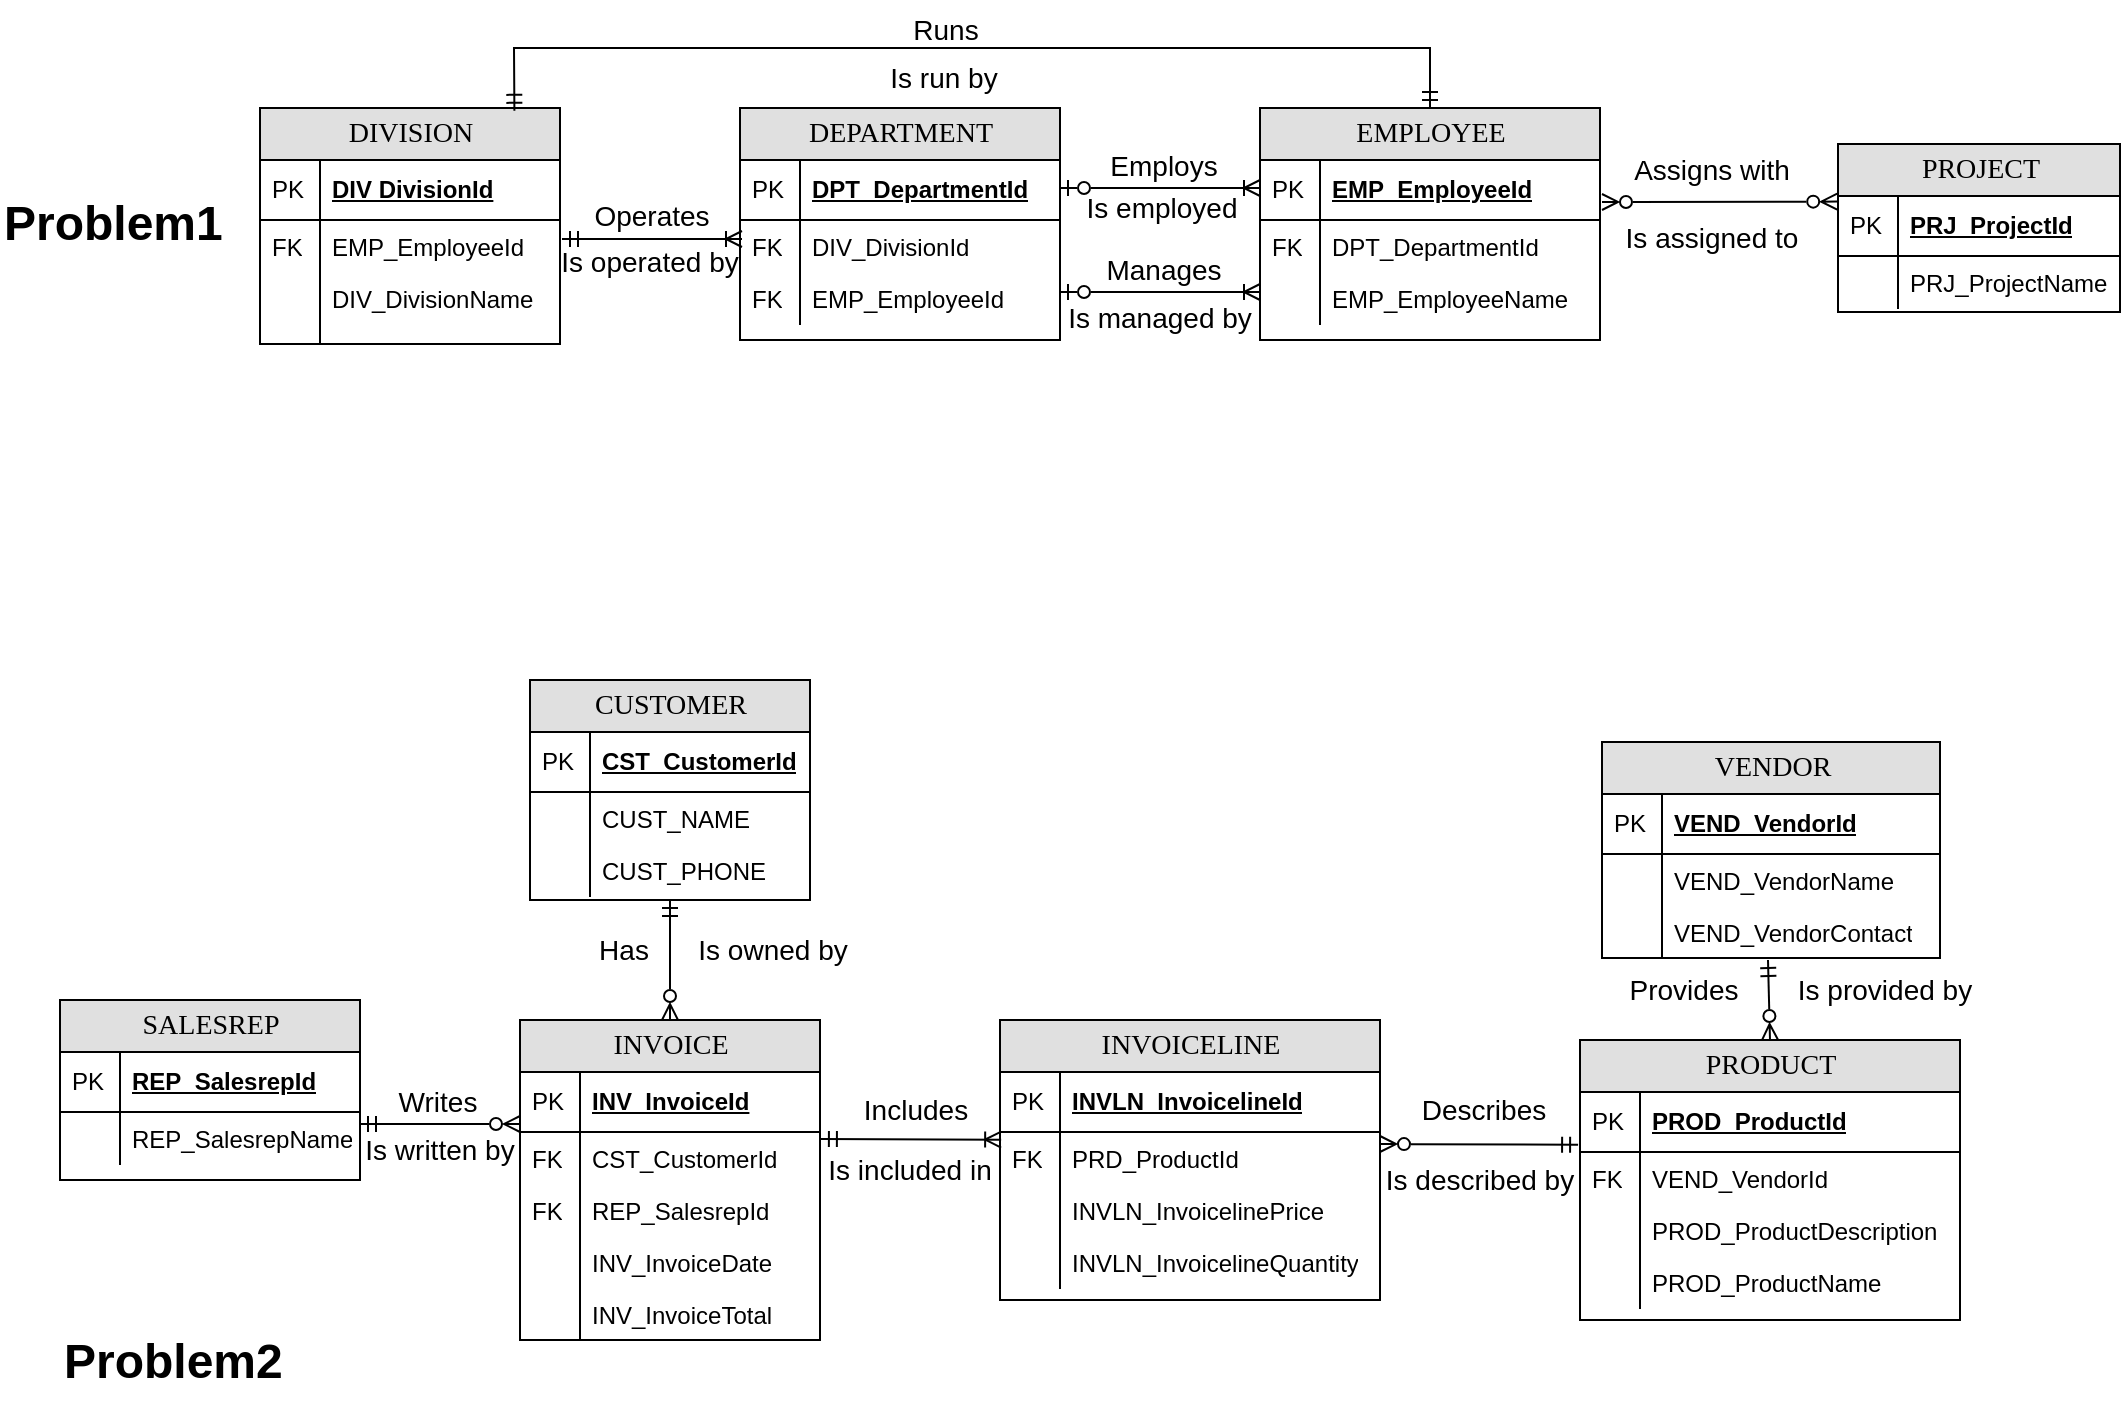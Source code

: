 <mxfile version="26.2.12">
  <diagram name="Page-1" id="e56a1550-8fbb-45ad-956c-1786394a9013">
    <mxGraphModel dx="1824" dy="1130" grid="1" gridSize="10" guides="1" tooltips="1" connect="1" arrows="1" fold="1" page="1" pageScale="1" pageWidth="1100" pageHeight="850" background="none" math="0" shadow="0">
      <root>
        <mxCell id="0" />
        <mxCell id="1" parent="0" />
        <mxCell id="2e49270ec7c68f3f-8" value="DEPARTMENT" style="swimlane;html=1;fontStyle=0;childLayout=stackLayout;horizontal=1;startSize=26;fillColor=#e0e0e0;horizontalStack=0;resizeParent=1;resizeLast=0;collapsible=1;marginBottom=0;swimlaneFillColor=#ffffff;align=center;rounded=0;shadow=0;comic=0;labelBackgroundColor=none;strokeWidth=1;fontFamily=Verdana;fontSize=14;swimlaneLine=1;" parent="1" vertex="1">
          <mxGeometry x="390" y="104" width="160" height="116" as="geometry" />
        </mxCell>
        <mxCell id="2e49270ec7c68f3f-9" value="DPT_DepartmentId" style="shape=partialRectangle;top=0;left=0;right=0;bottom=1;html=1;align=left;verticalAlign=middle;fillColor=none;spacingLeft=34;spacingRight=4;whiteSpace=wrap;overflow=hidden;rotatable=0;points=[[0,0.5],[1,0.5]];portConstraint=eastwest;dropTarget=0;fontStyle=5;" parent="2e49270ec7c68f3f-8" vertex="1">
          <mxGeometry y="26" width="160" height="30" as="geometry" />
        </mxCell>
        <mxCell id="2e49270ec7c68f3f-10" value="PK" style="shape=partialRectangle;top=0;left=0;bottom=0;html=1;fillColor=none;align=left;verticalAlign=middle;spacingLeft=4;spacingRight=4;whiteSpace=wrap;overflow=hidden;rotatable=0;points=[];portConstraint=eastwest;part=1;" parent="2e49270ec7c68f3f-9" vertex="1" connectable="0">
          <mxGeometry width="30" height="30" as="geometry" />
        </mxCell>
        <mxCell id="2e49270ec7c68f3f-11" value="DIV_DivisionId" style="shape=partialRectangle;top=0;left=0;right=0;bottom=0;html=1;align=left;verticalAlign=top;fillColor=none;spacingLeft=34;spacingRight=4;whiteSpace=wrap;overflow=hidden;rotatable=0;points=[[0,0.5],[1,0.5]];portConstraint=eastwest;dropTarget=0;" parent="2e49270ec7c68f3f-8" vertex="1">
          <mxGeometry y="56" width="160" height="26" as="geometry" />
        </mxCell>
        <mxCell id="2e49270ec7c68f3f-12" value="FK" style="shape=partialRectangle;top=0;left=0;bottom=0;html=1;fillColor=none;align=left;verticalAlign=top;spacingLeft=4;spacingRight=4;whiteSpace=wrap;overflow=hidden;rotatable=0;points=[];portConstraint=eastwest;part=1;" parent="2e49270ec7c68f3f-11" vertex="1" connectable="0">
          <mxGeometry width="30" height="26" as="geometry" />
        </mxCell>
        <mxCell id="2e49270ec7c68f3f-13" value="EMP_EmployeeId" style="shape=partialRectangle;top=0;left=0;right=0;bottom=0;html=1;align=left;verticalAlign=top;fillColor=none;spacingLeft=34;spacingRight=4;whiteSpace=wrap;overflow=hidden;rotatable=0;points=[[0,0.5],[1,0.5]];portConstraint=eastwest;dropTarget=0;" parent="2e49270ec7c68f3f-8" vertex="1">
          <mxGeometry y="82" width="160" height="26" as="geometry" />
        </mxCell>
        <mxCell id="2e49270ec7c68f3f-14" value="FK" style="shape=partialRectangle;top=0;left=0;bottom=0;html=1;fillColor=none;align=left;verticalAlign=top;spacingLeft=4;spacingRight=4;whiteSpace=wrap;overflow=hidden;rotatable=0;points=[];portConstraint=eastwest;part=1;" parent="2e49270ec7c68f3f-13" vertex="1" connectable="0">
          <mxGeometry width="30" height="26" as="geometry" />
        </mxCell>
        <mxCell id="lofEi2e8uMbY3Hfqrcsc-6" value="DIVISION" style="swimlane;html=1;fontStyle=0;childLayout=stackLayout;horizontal=1;startSize=26;fillColor=#e0e0e0;horizontalStack=0;resizeParent=1;resizeLast=0;collapsible=1;marginBottom=0;swimlaneFillColor=#ffffff;align=center;rounded=0;shadow=0;comic=0;labelBackgroundColor=none;strokeWidth=1;fontFamily=Verdana;fontSize=14;swimlaneLine=1;" vertex="1" parent="1">
          <mxGeometry x="150" y="104" width="150" height="118" as="geometry" />
        </mxCell>
        <mxCell id="lofEi2e8uMbY3Hfqrcsc-7" value="DIV DivisionId" style="shape=partialRectangle;top=0;left=0;right=0;bottom=1;html=1;align=left;verticalAlign=middle;fillColor=none;spacingLeft=34;spacingRight=4;whiteSpace=wrap;overflow=hidden;rotatable=0;points=[[0,0.5],[1,0.5]];portConstraint=eastwest;dropTarget=0;fontStyle=5;" vertex="1" parent="lofEi2e8uMbY3Hfqrcsc-6">
          <mxGeometry y="26" width="150" height="30" as="geometry" />
        </mxCell>
        <mxCell id="lofEi2e8uMbY3Hfqrcsc-8" value="PK" style="shape=partialRectangle;top=0;left=0;bottom=0;html=1;fillColor=none;align=left;verticalAlign=middle;spacingLeft=4;spacingRight=4;whiteSpace=wrap;overflow=hidden;rotatable=0;points=[];portConstraint=eastwest;part=1;" vertex="1" connectable="0" parent="lofEi2e8uMbY3Hfqrcsc-7">
          <mxGeometry width="30" height="30" as="geometry" />
        </mxCell>
        <mxCell id="lofEi2e8uMbY3Hfqrcsc-9" value="EMP_EmployeeId" style="shape=partialRectangle;top=0;left=0;right=0;bottom=0;html=1;align=left;verticalAlign=top;fillColor=none;spacingLeft=34;spacingRight=4;whiteSpace=wrap;overflow=hidden;rotatable=0;points=[[0,0.5],[1,0.5]];portConstraint=eastwest;dropTarget=0;" vertex="1" parent="lofEi2e8uMbY3Hfqrcsc-6">
          <mxGeometry y="56" width="150" height="26" as="geometry" />
        </mxCell>
        <mxCell id="lofEi2e8uMbY3Hfqrcsc-10" value="FK" style="shape=partialRectangle;top=0;left=0;bottom=0;html=1;fillColor=none;align=left;verticalAlign=top;spacingLeft=4;spacingRight=4;whiteSpace=wrap;overflow=hidden;rotatable=0;points=[];portConstraint=eastwest;part=1;" vertex="1" connectable="0" parent="lofEi2e8uMbY3Hfqrcsc-9">
          <mxGeometry width="30" height="26" as="geometry" />
        </mxCell>
        <mxCell id="lofEi2e8uMbY3Hfqrcsc-11" value="DIV_DivisionName" style="shape=partialRectangle;top=0;left=0;right=0;bottom=0;html=1;align=left;verticalAlign=top;fillColor=none;spacingLeft=34;spacingRight=4;whiteSpace=wrap;overflow=hidden;rotatable=0;points=[[0,0.5],[1,0.5]];portConstraint=eastwest;dropTarget=0;" vertex="1" parent="lofEi2e8uMbY3Hfqrcsc-6">
          <mxGeometry y="82" width="150" height="26" as="geometry" />
        </mxCell>
        <mxCell id="lofEi2e8uMbY3Hfqrcsc-12" value="" style="shape=partialRectangle;top=0;left=0;bottom=0;html=1;fillColor=none;align=left;verticalAlign=top;spacingLeft=4;spacingRight=4;whiteSpace=wrap;overflow=hidden;rotatable=0;points=[];portConstraint=eastwest;part=1;" vertex="1" connectable="0" parent="lofEi2e8uMbY3Hfqrcsc-11">
          <mxGeometry width="30" height="26" as="geometry" />
        </mxCell>
        <mxCell id="lofEi2e8uMbY3Hfqrcsc-15" value="" style="shape=partialRectangle;top=0;left=0;right=0;bottom=0;html=1;align=left;verticalAlign=top;fillColor=none;spacingLeft=34;spacingRight=4;whiteSpace=wrap;overflow=hidden;rotatable=0;points=[[0,0.5],[1,0.5]];portConstraint=eastwest;dropTarget=0;" vertex="1" parent="lofEi2e8uMbY3Hfqrcsc-6">
          <mxGeometry y="108" width="150" height="10" as="geometry" />
        </mxCell>
        <mxCell id="lofEi2e8uMbY3Hfqrcsc-16" value="" style="shape=partialRectangle;top=0;left=0;bottom=0;html=1;fillColor=none;align=left;verticalAlign=top;spacingLeft=4;spacingRight=4;whiteSpace=wrap;overflow=hidden;rotatable=0;points=[];portConstraint=eastwest;part=1;" vertex="1" connectable="0" parent="lofEi2e8uMbY3Hfqrcsc-15">
          <mxGeometry width="30" height="10" as="geometry" />
        </mxCell>
        <mxCell id="lofEi2e8uMbY3Hfqrcsc-17" value="" style="endArrow=ERoneToMany;startArrow=ERmandOne;html=1;rounded=0;exitX=1;exitY=0.5;exitDx=0;exitDy=0;startFill=0;endFill=0;" edge="1" parent="1">
          <mxGeometry width="50" height="50" relative="1" as="geometry">
            <mxPoint x="301" y="169.5" as="sourcePoint" />
            <mxPoint x="391" y="169.5" as="targetPoint" />
          </mxGeometry>
        </mxCell>
        <mxCell id="lofEi2e8uMbY3Hfqrcsc-18" value="Operates" style="text;html=1;align=center;verticalAlign=middle;whiteSpace=wrap;rounded=0;fontSize=14;" vertex="1" parent="1">
          <mxGeometry x="314" y="142.5" width="64" height="30" as="geometry" />
        </mxCell>
        <mxCell id="lofEi2e8uMbY3Hfqrcsc-19" value="EMPLOYEE" style="swimlane;html=1;fontStyle=0;childLayout=stackLayout;horizontal=1;startSize=26;fillColor=#e0e0e0;horizontalStack=0;resizeParent=1;resizeLast=0;collapsible=1;marginBottom=0;swimlaneFillColor=#ffffff;align=center;rounded=0;shadow=0;comic=0;labelBackgroundColor=none;strokeWidth=1;fontFamily=Verdana;fontSize=14;swimlaneLine=1;" vertex="1" parent="1">
          <mxGeometry x="650" y="104" width="170" height="116" as="geometry" />
        </mxCell>
        <mxCell id="lofEi2e8uMbY3Hfqrcsc-20" value="EMP_EmployeeId" style="shape=partialRectangle;top=0;left=0;right=0;bottom=1;html=1;align=left;verticalAlign=middle;fillColor=none;spacingLeft=34;spacingRight=4;whiteSpace=wrap;overflow=hidden;rotatable=0;points=[[0,0.5],[1,0.5]];portConstraint=eastwest;dropTarget=0;fontStyle=5;" vertex="1" parent="lofEi2e8uMbY3Hfqrcsc-19">
          <mxGeometry y="26" width="170" height="30" as="geometry" />
        </mxCell>
        <mxCell id="lofEi2e8uMbY3Hfqrcsc-21" value="PK" style="shape=partialRectangle;top=0;left=0;bottom=0;html=1;fillColor=none;align=left;verticalAlign=middle;spacingLeft=4;spacingRight=4;whiteSpace=wrap;overflow=hidden;rotatable=0;points=[];portConstraint=eastwest;part=1;" vertex="1" connectable="0" parent="lofEi2e8uMbY3Hfqrcsc-20">
          <mxGeometry width="30" height="30" as="geometry" />
        </mxCell>
        <mxCell id="lofEi2e8uMbY3Hfqrcsc-22" value="DPT_DepartmentId" style="shape=partialRectangle;top=0;left=0;right=0;bottom=0;html=1;align=left;verticalAlign=top;fillColor=none;spacingLeft=34;spacingRight=4;whiteSpace=wrap;overflow=hidden;rotatable=0;points=[[0,0.5],[1,0.5]];portConstraint=eastwest;dropTarget=0;" vertex="1" parent="lofEi2e8uMbY3Hfqrcsc-19">
          <mxGeometry y="56" width="170" height="26" as="geometry" />
        </mxCell>
        <mxCell id="lofEi2e8uMbY3Hfqrcsc-23" value="FK" style="shape=partialRectangle;top=0;left=0;bottom=0;html=1;fillColor=none;align=left;verticalAlign=top;spacingLeft=4;spacingRight=4;whiteSpace=wrap;overflow=hidden;rotatable=0;points=[];portConstraint=eastwest;part=1;" vertex="1" connectable="0" parent="lofEi2e8uMbY3Hfqrcsc-22">
          <mxGeometry width="30" height="26" as="geometry" />
        </mxCell>
        <mxCell id="lofEi2e8uMbY3Hfqrcsc-24" value="EMP_EmployeeName" style="shape=partialRectangle;top=0;left=0;right=0;bottom=0;html=1;align=left;verticalAlign=top;fillColor=none;spacingLeft=34;spacingRight=4;whiteSpace=wrap;overflow=hidden;rotatable=0;points=[[0,0.5],[1,0.5]];portConstraint=eastwest;dropTarget=0;" vertex="1" parent="lofEi2e8uMbY3Hfqrcsc-19">
          <mxGeometry y="82" width="170" height="26" as="geometry" />
        </mxCell>
        <mxCell id="lofEi2e8uMbY3Hfqrcsc-25" value="" style="shape=partialRectangle;top=0;left=0;bottom=0;html=1;fillColor=none;align=left;verticalAlign=top;spacingLeft=4;spacingRight=4;whiteSpace=wrap;overflow=hidden;rotatable=0;points=[];portConstraint=eastwest;part=1;" vertex="1" connectable="0" parent="lofEi2e8uMbY3Hfqrcsc-24">
          <mxGeometry width="30" height="26" as="geometry" />
        </mxCell>
        <mxCell id="lofEi2e8uMbY3Hfqrcsc-31" value="" style="endArrow=ERoneToMany;startArrow=ERzeroToOne;html=1;rounded=0;startFill=0;endFill=0;" edge="1" parent="1">
          <mxGeometry width="50" height="50" relative="1" as="geometry">
            <mxPoint x="550" y="144" as="sourcePoint" />
            <mxPoint x="650" y="144" as="targetPoint" />
          </mxGeometry>
        </mxCell>
        <mxCell id="lofEi2e8uMbY3Hfqrcsc-40" value="Employs" style="text;html=1;align=center;verticalAlign=middle;whiteSpace=wrap;rounded=0;fontSize=14;" vertex="1" parent="1">
          <mxGeometry x="570" y="118" width="64" height="30" as="geometry" />
        </mxCell>
        <mxCell id="lofEi2e8uMbY3Hfqrcsc-42" value="" style="endArrow=ERoneToMany;startArrow=ERzeroToOne;html=1;rounded=0;exitX=1;exitY=0.5;exitDx=0;exitDy=0;startFill=0;endFill=0;" edge="1" parent="1">
          <mxGeometry width="50" height="50" relative="1" as="geometry">
            <mxPoint x="550" y="196" as="sourcePoint" />
            <mxPoint x="650" y="196" as="targetPoint" />
          </mxGeometry>
        </mxCell>
        <mxCell id="lofEi2e8uMbY3Hfqrcsc-43" value="Manages" style="text;html=1;align=center;verticalAlign=middle;whiteSpace=wrap;rounded=0;fontSize=14;" vertex="1" parent="1">
          <mxGeometry x="570" y="170" width="64" height="30" as="geometry" />
        </mxCell>
        <mxCell id="lofEi2e8uMbY3Hfqrcsc-44" value="" style="endArrow=ERmandOne;startArrow=ERmandOne;html=1;rounded=0;startFill=0;endFill=0;entryX=0.5;entryY=0;entryDx=0;entryDy=0;exitX=0.848;exitY=0.012;exitDx=0;exitDy=0;exitPerimeter=0;" edge="1" parent="1" source="lofEi2e8uMbY3Hfqrcsc-6" target="lofEi2e8uMbY3Hfqrcsc-19">
          <mxGeometry width="50" height="50" relative="1" as="geometry">
            <mxPoint x="299" y="22" as="sourcePoint" />
            <mxPoint x="720" y="20" as="targetPoint" />
            <Array as="points">
              <mxPoint x="277" y="74" />
              <mxPoint x="735" y="74" />
            </Array>
          </mxGeometry>
        </mxCell>
        <mxCell id="lofEi2e8uMbY3Hfqrcsc-45" value="Runs" style="text;html=1;align=center;verticalAlign=middle;whiteSpace=wrap;rounded=0;fontSize=14;" vertex="1" parent="1">
          <mxGeometry x="461" y="50" width="64" height="30" as="geometry" />
        </mxCell>
        <mxCell id="lofEi2e8uMbY3Hfqrcsc-62" value="" style="endArrow=ERzeroToMany;startArrow=ERzeroToMany;html=1;rounded=0;startFill=0;endFill=0;entryX=1;entryY=0.5;entryDx=0;entryDy=0;exitX=-0.02;exitY=0.827;exitDx=0;exitDy=0;exitPerimeter=0;" edge="1" parent="1">
          <mxGeometry width="50" height="50" relative="1" as="geometry">
            <mxPoint x="938.6" y="150.81" as="sourcePoint" />
            <mxPoint x="821" y="151" as="targetPoint" />
          </mxGeometry>
        </mxCell>
        <mxCell id="lofEi2e8uMbY3Hfqrcsc-63" value="Is assigned to" style="text;html=1;align=center;verticalAlign=middle;whiteSpace=wrap;rounded=0;fontSize=14;" vertex="1" parent="1">
          <mxGeometry x="821" y="154" width="110" height="30" as="geometry" />
        </mxCell>
        <mxCell id="lofEi2e8uMbY3Hfqrcsc-64" value="PROJECT" style="swimlane;html=1;fontStyle=0;childLayout=stackLayout;horizontal=1;startSize=26;fillColor=#e0e0e0;horizontalStack=0;resizeParent=1;resizeLast=0;collapsible=1;marginBottom=0;swimlaneFillColor=#ffffff;align=center;rounded=0;shadow=0;comic=0;labelBackgroundColor=none;strokeWidth=1;fontFamily=Verdana;fontSize=14;swimlaneLine=1;" vertex="1" parent="1">
          <mxGeometry x="939" y="122" width="141" height="84" as="geometry" />
        </mxCell>
        <mxCell id="lofEi2e8uMbY3Hfqrcsc-65" value="PRJ_ProjectId" style="shape=partialRectangle;top=0;left=0;right=0;bottom=1;html=1;align=left;verticalAlign=middle;fillColor=none;spacingLeft=34;spacingRight=4;whiteSpace=wrap;overflow=hidden;rotatable=0;points=[[0,0.5],[1,0.5]];portConstraint=eastwest;dropTarget=0;fontStyle=5;" vertex="1" parent="lofEi2e8uMbY3Hfqrcsc-64">
          <mxGeometry y="26" width="141" height="30" as="geometry" />
        </mxCell>
        <mxCell id="lofEi2e8uMbY3Hfqrcsc-66" value="PK" style="shape=partialRectangle;top=0;left=0;bottom=0;html=1;fillColor=none;align=left;verticalAlign=middle;spacingLeft=4;spacingRight=4;whiteSpace=wrap;overflow=hidden;rotatable=0;points=[];portConstraint=eastwest;part=1;" vertex="1" connectable="0" parent="lofEi2e8uMbY3Hfqrcsc-65">
          <mxGeometry width="30" height="30" as="geometry" />
        </mxCell>
        <mxCell id="lofEi2e8uMbY3Hfqrcsc-67" value="PRJ_ProjectName" style="shape=partialRectangle;top=0;left=0;right=0;bottom=0;html=1;align=left;verticalAlign=top;fillColor=none;spacingLeft=34;spacingRight=4;whiteSpace=wrap;overflow=hidden;rotatable=0;points=[[0,0.5],[1,0.5]];portConstraint=eastwest;dropTarget=0;" vertex="1" parent="lofEi2e8uMbY3Hfqrcsc-64">
          <mxGeometry y="56" width="141" height="26" as="geometry" />
        </mxCell>
        <mxCell id="lofEi2e8uMbY3Hfqrcsc-68" value="" style="shape=partialRectangle;top=0;left=0;bottom=0;html=1;fillColor=none;align=left;verticalAlign=top;spacingLeft=4;spacingRight=4;whiteSpace=wrap;overflow=hidden;rotatable=0;points=[];portConstraint=eastwest;part=1;" vertex="1" connectable="0" parent="lofEi2e8uMbY3Hfqrcsc-67">
          <mxGeometry width="30" height="26" as="geometry" />
        </mxCell>
        <mxCell id="lofEi2e8uMbY3Hfqrcsc-75" value="&lt;h1 style=&quot;margin-top: 0px;&quot;&gt;Problem1&lt;/h1&gt;" style="text;html=1;whiteSpace=wrap;overflow=hidden;rounded=0;" vertex="1" parent="1">
          <mxGeometry x="20" y="141" width="130" height="42" as="geometry" />
        </mxCell>
        <mxCell id="lofEi2e8uMbY3Hfqrcsc-76" value="INVOICE" style="swimlane;html=1;fontStyle=0;childLayout=stackLayout;horizontal=1;startSize=26;fillColor=#e0e0e0;horizontalStack=0;resizeParent=1;resizeLast=0;collapsible=1;marginBottom=0;swimlaneFillColor=#ffffff;align=center;rounded=0;shadow=0;comic=0;labelBackgroundColor=none;strokeWidth=1;fontFamily=Verdana;fontSize=14;swimlaneLine=1;" vertex="1" parent="1">
          <mxGeometry x="280" y="560" width="150" height="160" as="geometry" />
        </mxCell>
        <mxCell id="lofEi2e8uMbY3Hfqrcsc-77" value="INV_InvoiceId" style="shape=partialRectangle;top=0;left=0;right=0;bottom=1;html=1;align=left;verticalAlign=middle;fillColor=none;spacingLeft=34;spacingRight=4;whiteSpace=wrap;overflow=hidden;rotatable=0;points=[[0,0.5],[1,0.5]];portConstraint=eastwest;dropTarget=0;fontStyle=5;" vertex="1" parent="lofEi2e8uMbY3Hfqrcsc-76">
          <mxGeometry y="26" width="150" height="30" as="geometry" />
        </mxCell>
        <mxCell id="lofEi2e8uMbY3Hfqrcsc-78" value="PK" style="shape=partialRectangle;top=0;left=0;bottom=0;html=1;fillColor=none;align=left;verticalAlign=middle;spacingLeft=4;spacingRight=4;whiteSpace=wrap;overflow=hidden;rotatable=0;points=[];portConstraint=eastwest;part=1;" vertex="1" connectable="0" parent="lofEi2e8uMbY3Hfqrcsc-77">
          <mxGeometry width="30" height="30" as="geometry" />
        </mxCell>
        <mxCell id="lofEi2e8uMbY3Hfqrcsc-79" value="CST_CustomerId" style="shape=partialRectangle;top=0;left=0;right=0;bottom=0;html=1;align=left;verticalAlign=top;fillColor=none;spacingLeft=34;spacingRight=4;whiteSpace=wrap;overflow=hidden;rotatable=0;points=[[0,0.5],[1,0.5]];portConstraint=eastwest;dropTarget=0;" vertex="1" parent="lofEi2e8uMbY3Hfqrcsc-76">
          <mxGeometry y="56" width="150" height="26" as="geometry" />
        </mxCell>
        <mxCell id="lofEi2e8uMbY3Hfqrcsc-80" value="FK" style="shape=partialRectangle;top=0;left=0;bottom=0;html=1;fillColor=none;align=left;verticalAlign=top;spacingLeft=4;spacingRight=4;whiteSpace=wrap;overflow=hidden;rotatable=0;points=[];portConstraint=eastwest;part=1;" vertex="1" connectable="0" parent="lofEi2e8uMbY3Hfqrcsc-79">
          <mxGeometry width="30" height="26" as="geometry" />
        </mxCell>
        <mxCell id="lofEi2e8uMbY3Hfqrcsc-81" value="REP_SalesrepId" style="shape=partialRectangle;top=0;left=0;right=0;bottom=0;html=1;align=left;verticalAlign=top;fillColor=none;spacingLeft=34;spacingRight=4;whiteSpace=wrap;overflow=hidden;rotatable=0;points=[[0,0.5],[1,0.5]];portConstraint=eastwest;dropTarget=0;" vertex="1" parent="lofEi2e8uMbY3Hfqrcsc-76">
          <mxGeometry y="82" width="150" height="26" as="geometry" />
        </mxCell>
        <mxCell id="lofEi2e8uMbY3Hfqrcsc-82" value="FK" style="shape=partialRectangle;top=0;left=0;bottom=0;html=1;fillColor=none;align=left;verticalAlign=top;spacingLeft=4;spacingRight=4;whiteSpace=wrap;overflow=hidden;rotatable=0;points=[];portConstraint=eastwest;part=1;" vertex="1" connectable="0" parent="lofEi2e8uMbY3Hfqrcsc-81">
          <mxGeometry width="30" height="26" as="geometry" />
        </mxCell>
        <mxCell id="lofEi2e8uMbY3Hfqrcsc-83" value="INV_InvoiceDate" style="shape=partialRectangle;top=0;left=0;right=0;bottom=0;html=1;align=left;verticalAlign=top;fillColor=none;spacingLeft=34;spacingRight=4;whiteSpace=wrap;overflow=hidden;rotatable=0;points=[[0,0.5],[1,0.5]];portConstraint=eastwest;dropTarget=0;" vertex="1" parent="lofEi2e8uMbY3Hfqrcsc-76">
          <mxGeometry y="108" width="150" height="26" as="geometry" />
        </mxCell>
        <mxCell id="lofEi2e8uMbY3Hfqrcsc-84" value="" style="shape=partialRectangle;top=0;left=0;bottom=0;html=1;fillColor=none;align=left;verticalAlign=top;spacingLeft=4;spacingRight=4;whiteSpace=wrap;overflow=hidden;rotatable=0;points=[];portConstraint=eastwest;part=1;" vertex="1" connectable="0" parent="lofEi2e8uMbY3Hfqrcsc-83">
          <mxGeometry width="30" height="26" as="geometry" />
        </mxCell>
        <mxCell id="lofEi2e8uMbY3Hfqrcsc-85" value="INV_InvoiceTotal" style="shape=partialRectangle;top=0;left=0;right=0;bottom=0;html=1;align=left;verticalAlign=top;fillColor=none;spacingLeft=34;spacingRight=4;whiteSpace=wrap;overflow=hidden;rotatable=0;points=[[0,0.5],[1,0.5]];portConstraint=eastwest;dropTarget=0;" vertex="1" parent="lofEi2e8uMbY3Hfqrcsc-76">
          <mxGeometry y="134" width="150" height="26" as="geometry" />
        </mxCell>
        <mxCell id="lofEi2e8uMbY3Hfqrcsc-86" value="" style="shape=partialRectangle;top=0;left=0;bottom=0;html=1;fillColor=none;align=left;verticalAlign=top;spacingLeft=4;spacingRight=4;whiteSpace=wrap;overflow=hidden;rotatable=0;points=[];portConstraint=eastwest;part=1;" vertex="1" connectable="0" parent="lofEi2e8uMbY3Hfqrcsc-85">
          <mxGeometry width="30" height="26" as="geometry" />
        </mxCell>
        <mxCell id="lofEi2e8uMbY3Hfqrcsc-90" value="" style="endArrow=ERzeroToMany;startArrow=ERmandOne;html=1;rounded=0;exitX=1;exitY=0.5;exitDx=0;exitDy=0;startFill=0;endFill=0;" edge="1" parent="1">
          <mxGeometry width="50" height="50" relative="1" as="geometry">
            <mxPoint x="200" y="612" as="sourcePoint" />
            <mxPoint x="280" y="612" as="targetPoint" />
          </mxGeometry>
        </mxCell>
        <mxCell id="lofEi2e8uMbY3Hfqrcsc-91" value="Writes" style="text;html=1;align=center;verticalAlign=middle;whiteSpace=wrap;rounded=0;fontSize=14;" vertex="1" parent="1">
          <mxGeometry x="207" y="586" width="64" height="30" as="geometry" />
        </mxCell>
        <mxCell id="lofEi2e8uMbY3Hfqrcsc-92" value="SALESREP" style="swimlane;html=1;fontStyle=0;childLayout=stackLayout;horizontal=1;startSize=26;fillColor=#e0e0e0;horizontalStack=0;resizeParent=1;resizeLast=0;collapsible=1;marginBottom=0;swimlaneFillColor=#ffffff;align=center;rounded=0;shadow=0;comic=0;labelBackgroundColor=none;strokeWidth=1;fontFamily=Verdana;fontSize=14;swimlaneLine=1;" vertex="1" parent="1">
          <mxGeometry x="50" y="550" width="150" height="90" as="geometry" />
        </mxCell>
        <mxCell id="lofEi2e8uMbY3Hfqrcsc-93" value="REP_SalesrepId" style="shape=partialRectangle;top=0;left=0;right=0;bottom=1;html=1;align=left;verticalAlign=middle;fillColor=none;spacingLeft=34;spacingRight=4;whiteSpace=wrap;overflow=hidden;rotatable=0;points=[[0,0.5],[1,0.5]];portConstraint=eastwest;dropTarget=0;fontStyle=5;" vertex="1" parent="lofEi2e8uMbY3Hfqrcsc-92">
          <mxGeometry y="26" width="150" height="30" as="geometry" />
        </mxCell>
        <mxCell id="lofEi2e8uMbY3Hfqrcsc-94" value="PK" style="shape=partialRectangle;top=0;left=0;bottom=0;html=1;fillColor=none;align=left;verticalAlign=middle;spacingLeft=4;spacingRight=4;whiteSpace=wrap;overflow=hidden;rotatable=0;points=[];portConstraint=eastwest;part=1;" vertex="1" connectable="0" parent="lofEi2e8uMbY3Hfqrcsc-93">
          <mxGeometry width="30" height="30" as="geometry" />
        </mxCell>
        <mxCell id="lofEi2e8uMbY3Hfqrcsc-95" value="REP_SalesrepName" style="shape=partialRectangle;top=0;left=0;right=0;bottom=0;html=1;align=left;verticalAlign=top;fillColor=none;spacingLeft=34;spacingRight=4;whiteSpace=wrap;overflow=hidden;rotatable=0;points=[[0,0.5],[1,0.5]];portConstraint=eastwest;dropTarget=0;" vertex="1" parent="lofEi2e8uMbY3Hfqrcsc-92">
          <mxGeometry y="56" width="150" height="26" as="geometry" />
        </mxCell>
        <mxCell id="lofEi2e8uMbY3Hfqrcsc-96" value="" style="shape=partialRectangle;top=0;left=0;bottom=0;html=1;fillColor=none;align=left;verticalAlign=top;spacingLeft=4;spacingRight=4;whiteSpace=wrap;overflow=hidden;rotatable=0;points=[];portConstraint=eastwest;part=1;" vertex="1" connectable="0" parent="lofEi2e8uMbY3Hfqrcsc-95">
          <mxGeometry width="30" height="26" as="geometry" />
        </mxCell>
        <mxCell id="lofEi2e8uMbY3Hfqrcsc-105" value="INVOICELINE" style="swimlane;html=1;fontStyle=0;childLayout=stackLayout;horizontal=1;startSize=26;fillColor=#e0e0e0;horizontalStack=0;resizeParent=1;resizeLast=0;collapsible=1;marginBottom=0;swimlaneFillColor=#ffffff;align=center;rounded=0;shadow=0;comic=0;labelBackgroundColor=none;strokeWidth=1;fontFamily=Verdana;fontSize=14;swimlaneLine=1;" vertex="1" parent="1">
          <mxGeometry x="520" y="560" width="190" height="140" as="geometry" />
        </mxCell>
        <mxCell id="lofEi2e8uMbY3Hfqrcsc-106" value="INVLN_InvoicelineId" style="shape=partialRectangle;top=0;left=0;right=0;bottom=1;html=1;align=left;verticalAlign=middle;fillColor=none;spacingLeft=34;spacingRight=4;whiteSpace=wrap;overflow=hidden;rotatable=0;points=[[0,0.5],[1,0.5]];portConstraint=eastwest;dropTarget=0;fontStyle=5;" vertex="1" parent="lofEi2e8uMbY3Hfqrcsc-105">
          <mxGeometry y="26" width="190" height="30" as="geometry" />
        </mxCell>
        <mxCell id="lofEi2e8uMbY3Hfqrcsc-107" value="PK" style="shape=partialRectangle;top=0;left=0;bottom=0;html=1;fillColor=none;align=left;verticalAlign=middle;spacingLeft=4;spacingRight=4;whiteSpace=wrap;overflow=hidden;rotatable=0;points=[];portConstraint=eastwest;part=1;" vertex="1" connectable="0" parent="lofEi2e8uMbY3Hfqrcsc-106">
          <mxGeometry width="30" height="30" as="geometry" />
        </mxCell>
        <mxCell id="lofEi2e8uMbY3Hfqrcsc-108" value="PRD_ProductId" style="shape=partialRectangle;top=0;left=0;right=0;bottom=0;html=1;align=left;verticalAlign=top;fillColor=none;spacingLeft=34;spacingRight=4;whiteSpace=wrap;overflow=hidden;rotatable=0;points=[[0,0.5],[1,0.5]];portConstraint=eastwest;dropTarget=0;" vertex="1" parent="lofEi2e8uMbY3Hfqrcsc-105">
          <mxGeometry y="56" width="190" height="26" as="geometry" />
        </mxCell>
        <mxCell id="lofEi2e8uMbY3Hfqrcsc-109" value="FK" style="shape=partialRectangle;top=0;left=0;bottom=0;html=1;fillColor=none;align=left;verticalAlign=top;spacingLeft=4;spacingRight=4;whiteSpace=wrap;overflow=hidden;rotatable=0;points=[];portConstraint=eastwest;part=1;" vertex="1" connectable="0" parent="lofEi2e8uMbY3Hfqrcsc-108">
          <mxGeometry width="30" height="26" as="geometry" />
        </mxCell>
        <mxCell id="lofEi2e8uMbY3Hfqrcsc-110" value="INVLN_InvoicelinePrice" style="shape=partialRectangle;top=0;left=0;right=0;bottom=0;html=1;align=left;verticalAlign=top;fillColor=none;spacingLeft=34;spacingRight=4;whiteSpace=wrap;overflow=hidden;rotatable=0;points=[[0,0.5],[1,0.5]];portConstraint=eastwest;dropTarget=0;" vertex="1" parent="lofEi2e8uMbY3Hfqrcsc-105">
          <mxGeometry y="82" width="190" height="26" as="geometry" />
        </mxCell>
        <mxCell id="lofEi2e8uMbY3Hfqrcsc-111" value="" style="shape=partialRectangle;top=0;left=0;bottom=0;html=1;fillColor=none;align=left;verticalAlign=top;spacingLeft=4;spacingRight=4;whiteSpace=wrap;overflow=hidden;rotatable=0;points=[];portConstraint=eastwest;part=1;" vertex="1" connectable="0" parent="lofEi2e8uMbY3Hfqrcsc-110">
          <mxGeometry width="30" height="26" as="geometry" />
        </mxCell>
        <mxCell id="lofEi2e8uMbY3Hfqrcsc-112" value="INVLN_InvoicelineQuantity" style="shape=partialRectangle;top=0;left=0;right=0;bottom=0;html=1;align=left;verticalAlign=top;fillColor=none;spacingLeft=34;spacingRight=4;whiteSpace=wrap;overflow=hidden;rotatable=0;points=[[0,0.5],[1,0.5]];portConstraint=eastwest;dropTarget=0;" vertex="1" parent="lofEi2e8uMbY3Hfqrcsc-105">
          <mxGeometry y="108" width="190" height="26" as="geometry" />
        </mxCell>
        <mxCell id="lofEi2e8uMbY3Hfqrcsc-113" value="" style="shape=partialRectangle;top=0;left=0;bottom=0;html=1;fillColor=none;align=left;verticalAlign=top;spacingLeft=4;spacingRight=4;whiteSpace=wrap;overflow=hidden;rotatable=0;points=[];portConstraint=eastwest;part=1;" vertex="1" connectable="0" parent="lofEi2e8uMbY3Hfqrcsc-112">
          <mxGeometry width="30" height="26" as="geometry" />
        </mxCell>
        <mxCell id="lofEi2e8uMbY3Hfqrcsc-118" value="" style="endArrow=ERoneToMany;startArrow=ERmandOne;html=1;rounded=0;exitX=1.003;exitY=0.135;exitDx=0;exitDy=0;startFill=0;endFill=0;entryX=0.003;entryY=0.147;entryDx=0;entryDy=0;entryPerimeter=0;exitPerimeter=0;" edge="1" parent="1" source="lofEi2e8uMbY3Hfqrcsc-79" target="lofEi2e8uMbY3Hfqrcsc-108">
          <mxGeometry width="50" height="50" relative="1" as="geometry">
            <mxPoint x="430" y="612" as="sourcePoint" />
            <mxPoint x="500" y="612" as="targetPoint" />
          </mxGeometry>
        </mxCell>
        <mxCell id="lofEi2e8uMbY3Hfqrcsc-119" value="Includes" style="text;html=1;align=center;verticalAlign=middle;whiteSpace=wrap;rounded=0;fontSize=14;" vertex="1" parent="1">
          <mxGeometry x="446" y="590" width="64" height="30" as="geometry" />
        </mxCell>
        <mxCell id="lofEi2e8uMbY3Hfqrcsc-121" value="PRODUCT" style="swimlane;html=1;fontStyle=0;childLayout=stackLayout;horizontal=1;startSize=26;fillColor=#e0e0e0;horizontalStack=0;resizeParent=1;resizeLast=0;collapsible=1;marginBottom=0;swimlaneFillColor=#ffffff;align=center;rounded=0;shadow=0;comic=0;labelBackgroundColor=none;strokeWidth=1;fontFamily=Verdana;fontSize=14;swimlaneLine=1;" vertex="1" parent="1">
          <mxGeometry x="810" y="570" width="190" height="140" as="geometry" />
        </mxCell>
        <mxCell id="lofEi2e8uMbY3Hfqrcsc-122" value="PROD_ProductId" style="shape=partialRectangle;top=0;left=0;right=0;bottom=1;html=1;align=left;verticalAlign=middle;fillColor=none;spacingLeft=34;spacingRight=4;whiteSpace=wrap;overflow=hidden;rotatable=0;points=[[0,0.5],[1,0.5]];portConstraint=eastwest;dropTarget=0;fontStyle=5;" vertex="1" parent="lofEi2e8uMbY3Hfqrcsc-121">
          <mxGeometry y="26" width="190" height="30" as="geometry" />
        </mxCell>
        <mxCell id="lofEi2e8uMbY3Hfqrcsc-123" value="PK" style="shape=partialRectangle;top=0;left=0;bottom=0;html=1;fillColor=none;align=left;verticalAlign=middle;spacingLeft=4;spacingRight=4;whiteSpace=wrap;overflow=hidden;rotatable=0;points=[];portConstraint=eastwest;part=1;" vertex="1" connectable="0" parent="lofEi2e8uMbY3Hfqrcsc-122">
          <mxGeometry width="30" height="30" as="geometry" />
        </mxCell>
        <mxCell id="lofEi2e8uMbY3Hfqrcsc-124" value="VEND_VendorId" style="shape=partialRectangle;top=0;left=0;right=0;bottom=0;html=1;align=left;verticalAlign=top;fillColor=none;spacingLeft=34;spacingRight=4;whiteSpace=wrap;overflow=hidden;rotatable=0;points=[[0,0.5],[1,0.5]];portConstraint=eastwest;dropTarget=0;" vertex="1" parent="lofEi2e8uMbY3Hfqrcsc-121">
          <mxGeometry y="56" width="190" height="26" as="geometry" />
        </mxCell>
        <mxCell id="lofEi2e8uMbY3Hfqrcsc-125" value="FK" style="shape=partialRectangle;top=0;left=0;bottom=0;html=1;fillColor=none;align=left;verticalAlign=top;spacingLeft=4;spacingRight=4;whiteSpace=wrap;overflow=hidden;rotatable=0;points=[];portConstraint=eastwest;part=1;" vertex="1" connectable="0" parent="lofEi2e8uMbY3Hfqrcsc-124">
          <mxGeometry width="30" height="26" as="geometry" />
        </mxCell>
        <mxCell id="lofEi2e8uMbY3Hfqrcsc-126" value="PROD_ProductDescription" style="shape=partialRectangle;top=0;left=0;right=0;bottom=0;html=1;align=left;verticalAlign=top;fillColor=none;spacingLeft=34;spacingRight=4;whiteSpace=wrap;overflow=hidden;rotatable=0;points=[[0,0.5],[1,0.5]];portConstraint=eastwest;dropTarget=0;" vertex="1" parent="lofEi2e8uMbY3Hfqrcsc-121">
          <mxGeometry y="82" width="190" height="26" as="geometry" />
        </mxCell>
        <mxCell id="lofEi2e8uMbY3Hfqrcsc-127" value="" style="shape=partialRectangle;top=0;left=0;bottom=0;html=1;fillColor=none;align=left;verticalAlign=top;spacingLeft=4;spacingRight=4;whiteSpace=wrap;overflow=hidden;rotatable=0;points=[];portConstraint=eastwest;part=1;" vertex="1" connectable="0" parent="lofEi2e8uMbY3Hfqrcsc-126">
          <mxGeometry width="30" height="26" as="geometry" />
        </mxCell>
        <mxCell id="lofEi2e8uMbY3Hfqrcsc-128" value="PROD_ProductName" style="shape=partialRectangle;top=0;left=0;right=0;bottom=0;html=1;align=left;verticalAlign=top;fillColor=none;spacingLeft=34;spacingRight=4;whiteSpace=wrap;overflow=hidden;rotatable=0;points=[[0,0.5],[1,0.5]];portConstraint=eastwest;dropTarget=0;" vertex="1" parent="lofEi2e8uMbY3Hfqrcsc-121">
          <mxGeometry y="108" width="190" height="26" as="geometry" />
        </mxCell>
        <mxCell id="lofEi2e8uMbY3Hfqrcsc-129" value="" style="shape=partialRectangle;top=0;left=0;bottom=0;html=1;fillColor=none;align=left;verticalAlign=top;spacingLeft=4;spacingRight=4;whiteSpace=wrap;overflow=hidden;rotatable=0;points=[];portConstraint=eastwest;part=1;" vertex="1" connectable="0" parent="lofEi2e8uMbY3Hfqrcsc-128">
          <mxGeometry width="30" height="26" as="geometry" />
        </mxCell>
        <mxCell id="lofEi2e8uMbY3Hfqrcsc-132" value="" style="endArrow=ERmandOne;startArrow=ERzeroToMany;html=1;rounded=0;startFill=0;endFill=0;entryX=-0.005;entryY=0.88;entryDx=0;entryDy=0;entryPerimeter=0;" edge="1" parent="1" target="lofEi2e8uMbY3Hfqrcsc-122">
          <mxGeometry width="50" height="50" relative="1" as="geometry">
            <mxPoint x="710" y="622" as="sourcePoint" />
            <mxPoint x="791" y="622" as="targetPoint" />
          </mxGeometry>
        </mxCell>
        <mxCell id="lofEi2e8uMbY3Hfqrcsc-133" value="Describes" style="text;html=1;align=center;verticalAlign=middle;whiteSpace=wrap;rounded=0;fontSize=14;" vertex="1" parent="1">
          <mxGeometry x="730" y="590" width="64" height="30" as="geometry" />
        </mxCell>
        <mxCell id="lofEi2e8uMbY3Hfqrcsc-134" value="VENDOR" style="swimlane;html=1;fontStyle=0;childLayout=stackLayout;horizontal=1;startSize=26;fillColor=#e0e0e0;horizontalStack=0;resizeParent=1;resizeLast=0;collapsible=1;marginBottom=0;swimlaneFillColor=#ffffff;align=center;rounded=0;shadow=0;comic=0;labelBackgroundColor=none;strokeWidth=1;fontFamily=Verdana;fontSize=14;swimlaneLine=1;" vertex="1" parent="1">
          <mxGeometry x="821" y="421" width="169" height="108" as="geometry" />
        </mxCell>
        <mxCell id="lofEi2e8uMbY3Hfqrcsc-135" value="VEND_VendorId" style="shape=partialRectangle;top=0;left=0;right=0;bottom=1;html=1;align=left;verticalAlign=middle;fillColor=none;spacingLeft=34;spacingRight=4;whiteSpace=wrap;overflow=hidden;rotatable=0;points=[[0,0.5],[1,0.5]];portConstraint=eastwest;dropTarget=0;fontStyle=5;" vertex="1" parent="lofEi2e8uMbY3Hfqrcsc-134">
          <mxGeometry y="26" width="169" height="30" as="geometry" />
        </mxCell>
        <mxCell id="lofEi2e8uMbY3Hfqrcsc-136" value="PK" style="shape=partialRectangle;top=0;left=0;bottom=0;html=1;fillColor=none;align=left;verticalAlign=middle;spacingLeft=4;spacingRight=4;whiteSpace=wrap;overflow=hidden;rotatable=0;points=[];portConstraint=eastwest;part=1;" vertex="1" connectable="0" parent="lofEi2e8uMbY3Hfqrcsc-135">
          <mxGeometry width="30" height="30" as="geometry" />
        </mxCell>
        <mxCell id="lofEi2e8uMbY3Hfqrcsc-139" value="VEND_VendorName" style="shape=partialRectangle;top=0;left=0;right=0;bottom=0;html=1;align=left;verticalAlign=top;fillColor=none;spacingLeft=34;spacingRight=4;whiteSpace=wrap;overflow=hidden;rotatable=0;points=[[0,0.5],[1,0.5]];portConstraint=eastwest;dropTarget=0;" vertex="1" parent="lofEi2e8uMbY3Hfqrcsc-134">
          <mxGeometry y="56" width="169" height="26" as="geometry" />
        </mxCell>
        <mxCell id="lofEi2e8uMbY3Hfqrcsc-140" value="" style="shape=partialRectangle;top=0;left=0;bottom=0;html=1;fillColor=none;align=left;verticalAlign=top;spacingLeft=4;spacingRight=4;whiteSpace=wrap;overflow=hidden;rotatable=0;points=[];portConstraint=eastwest;part=1;" vertex="1" connectable="0" parent="lofEi2e8uMbY3Hfqrcsc-139">
          <mxGeometry width="30" height="26" as="geometry" />
        </mxCell>
        <mxCell id="lofEi2e8uMbY3Hfqrcsc-141" value="VEND_VendorContact" style="shape=partialRectangle;top=0;left=0;right=0;bottom=0;html=1;align=left;verticalAlign=top;fillColor=none;spacingLeft=34;spacingRight=4;whiteSpace=wrap;overflow=hidden;rotatable=0;points=[[0,0.5],[1,0.5]];portConstraint=eastwest;dropTarget=0;" vertex="1" parent="lofEi2e8uMbY3Hfqrcsc-134">
          <mxGeometry y="82" width="169" height="26" as="geometry" />
        </mxCell>
        <mxCell id="lofEi2e8uMbY3Hfqrcsc-142" value="" style="shape=partialRectangle;top=0;left=0;bottom=0;html=1;fillColor=none;align=left;verticalAlign=top;spacingLeft=4;spacingRight=4;whiteSpace=wrap;overflow=hidden;rotatable=0;points=[];portConstraint=eastwest;part=1;" vertex="1" connectable="0" parent="lofEi2e8uMbY3Hfqrcsc-141">
          <mxGeometry width="30" height="26" as="geometry" />
        </mxCell>
        <mxCell id="lofEi2e8uMbY3Hfqrcsc-145" value="" style="endArrow=ERmandOne;startArrow=ERzeroToMany;html=1;rounded=0;exitX=0.5;exitY=0;exitDx=0;exitDy=0;startFill=0;endFill=0;" edge="1" parent="1" source="lofEi2e8uMbY3Hfqrcsc-121">
          <mxGeometry width="50" height="50" relative="1" as="geometry">
            <mxPoint x="640" y="402" as="sourcePoint" />
            <mxPoint x="904" y="530" as="targetPoint" />
          </mxGeometry>
        </mxCell>
        <mxCell id="lofEi2e8uMbY3Hfqrcsc-146" value="Provides" style="text;html=1;align=center;verticalAlign=middle;whiteSpace=wrap;rounded=0;fontSize=14;" vertex="1" parent="1">
          <mxGeometry x="830" y="530" width="64" height="30" as="geometry" />
        </mxCell>
        <mxCell id="lofEi2e8uMbY3Hfqrcsc-147" value="&lt;h1 style=&quot;margin-top: 0px;&quot;&gt;Problem2&lt;/h1&gt;" style="text;html=1;whiteSpace=wrap;overflow=hidden;rounded=0;" vertex="1" parent="1">
          <mxGeometry x="50" y="710" width="180" height="40" as="geometry" />
        </mxCell>
        <mxCell id="lofEi2e8uMbY3Hfqrcsc-148" value="CUSTOMER" style="swimlane;html=1;fontStyle=0;childLayout=stackLayout;horizontal=1;startSize=26;fillColor=#e0e0e0;horizontalStack=0;resizeParent=1;resizeLast=0;collapsible=1;marginBottom=0;swimlaneFillColor=#ffffff;align=center;rounded=0;shadow=0;comic=0;labelBackgroundColor=none;strokeWidth=1;fontFamily=Verdana;fontSize=14;swimlaneLine=1;" vertex="1" parent="1">
          <mxGeometry x="285" y="390" width="140" height="110" as="geometry" />
        </mxCell>
        <mxCell id="lofEi2e8uMbY3Hfqrcsc-149" value="CST_CustomerId" style="shape=partialRectangle;top=0;left=0;right=0;bottom=1;html=1;align=left;verticalAlign=middle;fillColor=none;spacingLeft=34;spacingRight=4;whiteSpace=wrap;overflow=hidden;rotatable=0;points=[[0,0.5],[1,0.5]];portConstraint=eastwest;dropTarget=0;fontStyle=5;" vertex="1" parent="lofEi2e8uMbY3Hfqrcsc-148">
          <mxGeometry y="26" width="140" height="30" as="geometry" />
        </mxCell>
        <mxCell id="lofEi2e8uMbY3Hfqrcsc-150" value="PK" style="shape=partialRectangle;top=0;left=0;bottom=0;html=1;fillColor=none;align=left;verticalAlign=middle;spacingLeft=4;spacingRight=4;whiteSpace=wrap;overflow=hidden;rotatable=0;points=[];portConstraint=eastwest;part=1;" vertex="1" connectable="0" parent="lofEi2e8uMbY3Hfqrcsc-149">
          <mxGeometry width="30" height="30" as="geometry" />
        </mxCell>
        <mxCell id="lofEi2e8uMbY3Hfqrcsc-151" value="CUST_NAME" style="shape=partialRectangle;top=0;left=0;right=0;bottom=0;html=1;align=left;verticalAlign=top;fillColor=none;spacingLeft=34;spacingRight=4;whiteSpace=wrap;overflow=hidden;rotatable=0;points=[[0,0.5],[1,0.5]];portConstraint=eastwest;dropTarget=0;" vertex="1" parent="lofEi2e8uMbY3Hfqrcsc-148">
          <mxGeometry y="56" width="140" height="26" as="geometry" />
        </mxCell>
        <mxCell id="lofEi2e8uMbY3Hfqrcsc-152" value="" style="shape=partialRectangle;top=0;left=0;bottom=0;html=1;fillColor=none;align=left;verticalAlign=top;spacingLeft=4;spacingRight=4;whiteSpace=wrap;overflow=hidden;rotatable=0;points=[];portConstraint=eastwest;part=1;" vertex="1" connectable="0" parent="lofEi2e8uMbY3Hfqrcsc-151">
          <mxGeometry width="30" height="26" as="geometry" />
        </mxCell>
        <mxCell id="lofEi2e8uMbY3Hfqrcsc-159" value="CUST_PHONE" style="shape=partialRectangle;top=0;left=0;right=0;bottom=0;html=1;align=left;verticalAlign=top;fillColor=none;spacingLeft=34;spacingRight=4;whiteSpace=wrap;overflow=hidden;rotatable=0;points=[[0,0.5],[1,0.5]];portConstraint=eastwest;dropTarget=0;" vertex="1" parent="lofEi2e8uMbY3Hfqrcsc-148">
          <mxGeometry y="82" width="140" height="26" as="geometry" />
        </mxCell>
        <mxCell id="lofEi2e8uMbY3Hfqrcsc-160" value="" style="shape=partialRectangle;top=0;left=0;bottom=0;html=1;fillColor=none;align=left;verticalAlign=top;spacingLeft=4;spacingRight=4;whiteSpace=wrap;overflow=hidden;rotatable=0;points=[];portConstraint=eastwest;part=1;" vertex="1" connectable="0" parent="lofEi2e8uMbY3Hfqrcsc-159">
          <mxGeometry width="30" height="26" as="geometry" />
        </mxCell>
        <mxCell id="lofEi2e8uMbY3Hfqrcsc-161" value="" style="endArrow=ERzeroToMany;startArrow=ERmandOne;html=1;rounded=0;startFill=0;endFill=0;entryX=0.5;entryY=0;entryDx=0;entryDy=0;exitX=0.5;exitY=1;exitDx=0;exitDy=0;" edge="1" parent="1" source="lofEi2e8uMbY3Hfqrcsc-148" target="lofEi2e8uMbY3Hfqrcsc-76">
          <mxGeometry width="50" height="50" relative="1" as="geometry">
            <mxPoint x="350" y="500" as="sourcePoint" />
            <mxPoint x="500" y="622" as="targetPoint" />
          </mxGeometry>
        </mxCell>
        <mxCell id="lofEi2e8uMbY3Hfqrcsc-162" value="Has" style="text;html=1;align=center;verticalAlign=middle;whiteSpace=wrap;rounded=0;fontSize=14;" vertex="1" parent="1">
          <mxGeometry x="300" y="510" width="64" height="30" as="geometry" />
        </mxCell>
        <mxCell id="lofEi2e8uMbY3Hfqrcsc-164" value="Is employed" style="text;html=1;align=center;verticalAlign=middle;whiteSpace=wrap;rounded=0;fontSize=14;" vertex="1" parent="1">
          <mxGeometry x="556" y="139" width="90" height="30" as="geometry" />
        </mxCell>
        <mxCell id="lofEi2e8uMbY3Hfqrcsc-165" value="Is operated by" style="text;html=1;align=center;verticalAlign=middle;whiteSpace=wrap;rounded=0;fontSize=14;" vertex="1" parent="1">
          <mxGeometry x="280" y="165.5" width="130" height="30" as="geometry" />
        </mxCell>
        <mxCell id="lofEi2e8uMbY3Hfqrcsc-166" value="Is managed by" style="text;html=1;align=center;verticalAlign=middle;whiteSpace=wrap;rounded=0;fontSize=14;" vertex="1" parent="1">
          <mxGeometry x="545" y="194" width="110" height="30" as="geometry" />
        </mxCell>
        <mxCell id="lofEi2e8uMbY3Hfqrcsc-167" value="Is run by" style="text;html=1;align=center;verticalAlign=middle;whiteSpace=wrap;rounded=0;fontSize=14;" vertex="1" parent="1">
          <mxGeometry x="460" y="74" width="64" height="30" as="geometry" />
        </mxCell>
        <mxCell id="lofEi2e8uMbY3Hfqrcsc-170" value="Assigns with" style="text;html=1;align=center;verticalAlign=middle;whiteSpace=wrap;rounded=0;fontSize=14;" vertex="1" parent="1">
          <mxGeometry x="831" y="120" width="90" height="30" as="geometry" />
        </mxCell>
        <mxCell id="lofEi2e8uMbY3Hfqrcsc-174" value="Is written by" style="text;html=1;align=center;verticalAlign=middle;whiteSpace=wrap;rounded=0;fontSize=14;" vertex="1" parent="1">
          <mxGeometry x="200" y="610" width="80" height="30" as="geometry" />
        </mxCell>
        <mxCell id="lofEi2e8uMbY3Hfqrcsc-175" value="Is owned by" style="text;html=1;align=center;verticalAlign=middle;whiteSpace=wrap;rounded=0;fontSize=14;" vertex="1" parent="1">
          <mxGeometry x="363" y="510" width="87" height="30" as="geometry" />
        </mxCell>
        <mxCell id="lofEi2e8uMbY3Hfqrcsc-176" value="Is included in" style="text;html=1;align=center;verticalAlign=middle;whiteSpace=wrap;rounded=0;fontSize=14;" vertex="1" parent="1">
          <mxGeometry x="430" y="620" width="90" height="30" as="geometry" />
        </mxCell>
        <mxCell id="lofEi2e8uMbY3Hfqrcsc-177" value="Is described by" style="text;html=1;align=center;verticalAlign=middle;whiteSpace=wrap;rounded=0;fontSize=14;" vertex="1" parent="1">
          <mxGeometry x="710" y="625" width="100" height="30" as="geometry" />
        </mxCell>
        <mxCell id="lofEi2e8uMbY3Hfqrcsc-178" value="Is provided by" style="text;html=1;align=center;verticalAlign=middle;whiteSpace=wrap;rounded=0;fontSize=14;" vertex="1" parent="1">
          <mxGeometry x="915" y="530" width="95" height="30" as="geometry" />
        </mxCell>
      </root>
    </mxGraphModel>
  </diagram>
</mxfile>
